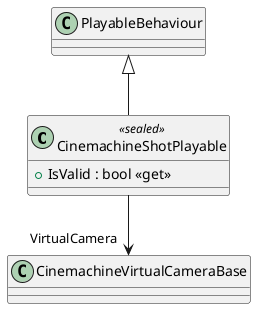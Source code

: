 @startuml
class CinemachineShotPlayable <<sealed>> {
    + IsValid : bool <<get>>
}
PlayableBehaviour <|-- CinemachineShotPlayable
CinemachineShotPlayable --> "VirtualCamera" CinemachineVirtualCameraBase
@enduml
